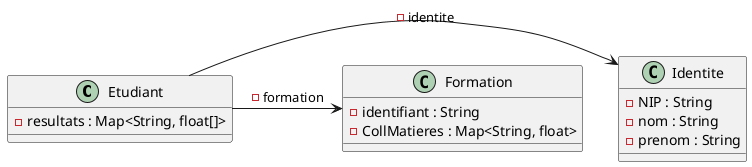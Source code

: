 @startuml
'https://plantuml.com/class-diagram

class Etudiant {
    - resultats : Map<String, float[]>
}

class Identite {
 -NIP : String
 - nom : String
 - prenom : String
}

class Formation {
 - identifiant : String
 - CollMatieres : Map<String, float>
}
/'
class GroupeEtudiant {}
GroupeEtudiant -> Etudiant : - groupeEtudiant
GroupeEtudiant -> Formation : - formation
'/


Etudiant -> Identite : - identite
Etudiant -> Formation : - formation

@enduml